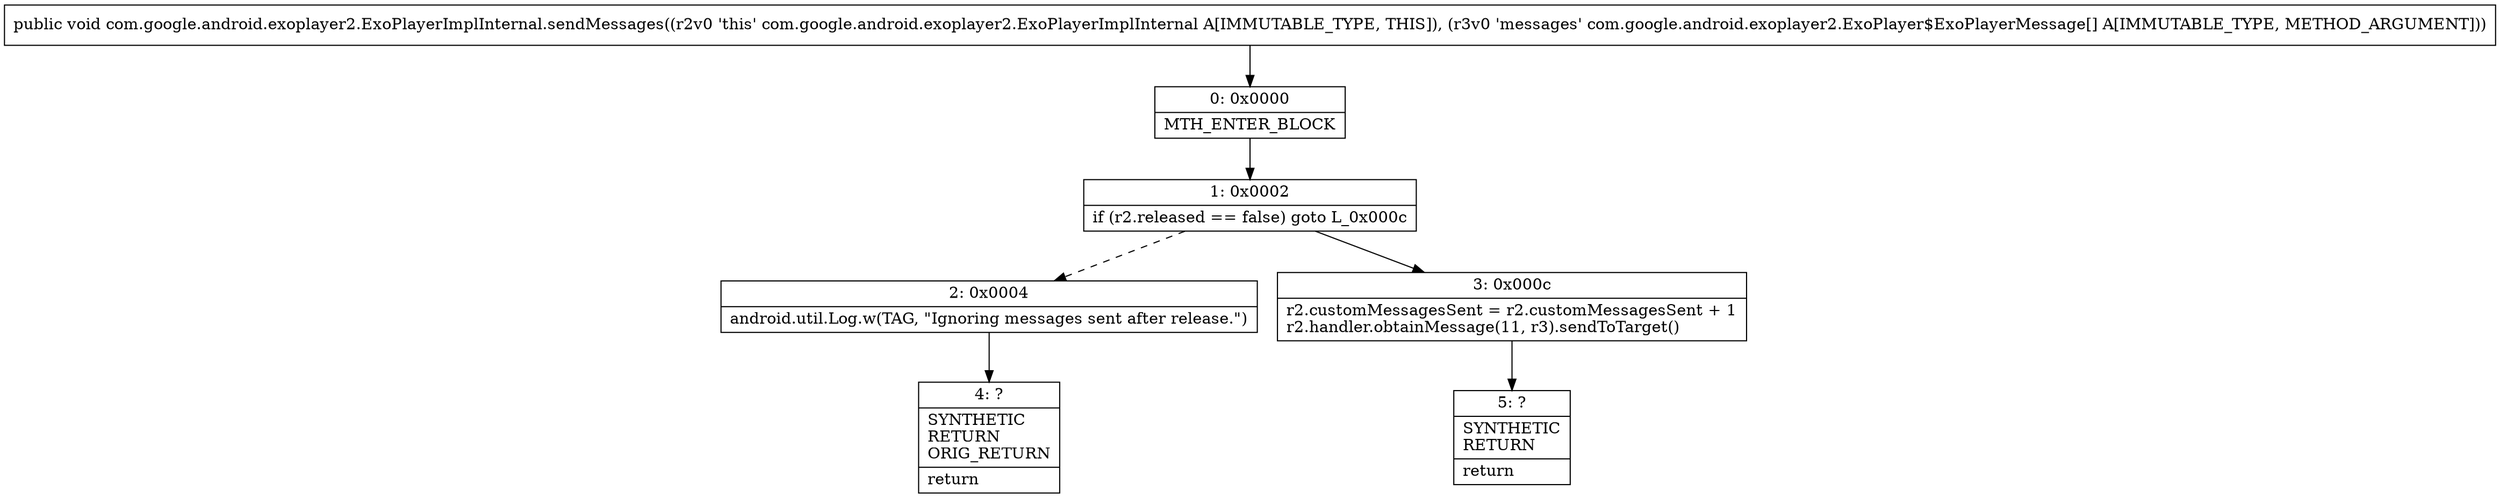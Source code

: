 digraph "CFG forcom.google.android.exoplayer2.ExoPlayerImplInternal.sendMessages([Lcom\/google\/android\/exoplayer2\/ExoPlayer$ExoPlayerMessage;)V" {
Node_0 [shape=record,label="{0\:\ 0x0000|MTH_ENTER_BLOCK\l}"];
Node_1 [shape=record,label="{1\:\ 0x0002|if (r2.released == false) goto L_0x000c\l}"];
Node_2 [shape=record,label="{2\:\ 0x0004|android.util.Log.w(TAG, \"Ignoring messages sent after release.\")\l}"];
Node_3 [shape=record,label="{3\:\ 0x000c|r2.customMessagesSent = r2.customMessagesSent + 1\lr2.handler.obtainMessage(11, r3).sendToTarget()\l}"];
Node_4 [shape=record,label="{4\:\ ?|SYNTHETIC\lRETURN\lORIG_RETURN\l|return\l}"];
Node_5 [shape=record,label="{5\:\ ?|SYNTHETIC\lRETURN\l|return\l}"];
MethodNode[shape=record,label="{public void com.google.android.exoplayer2.ExoPlayerImplInternal.sendMessages((r2v0 'this' com.google.android.exoplayer2.ExoPlayerImplInternal A[IMMUTABLE_TYPE, THIS]), (r3v0 'messages' com.google.android.exoplayer2.ExoPlayer$ExoPlayerMessage[] A[IMMUTABLE_TYPE, METHOD_ARGUMENT])) }"];
MethodNode -> Node_0;
Node_0 -> Node_1;
Node_1 -> Node_2[style=dashed];
Node_1 -> Node_3;
Node_2 -> Node_4;
Node_3 -> Node_5;
}

